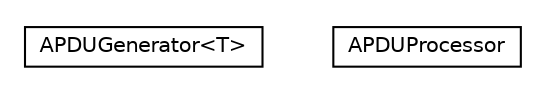 #!/usr/local/bin/dot
#
# Class diagram 
# Generated by UMLGraph version R5_6-24-gf6e263 (http://www.umlgraph.org/)
#

digraph G {
	edge [fontname="Helvetica",fontsize=10,labelfontname="Helvetica",labelfontsize=10];
	node [fontname="Helvetica",fontsize=10,shape=plaintext];
	nodesep=0.25;
	ranksep=0.5;
	// org.universAAL.lddi.lib.ieeex73std.manager.apdu.APDUGenerator<T>
	c721292 [label=<<table title="org.universAAL.lddi.lib.ieeex73std.manager.apdu.APDUGenerator" border="0" cellborder="1" cellspacing="0" cellpadding="2" port="p" href="./APDUGenerator.html">
		<tr><td><table border="0" cellspacing="0" cellpadding="1">
<tr><td align="center" balign="center"> APDUGenerator&lt;T&gt; </td></tr>
		</table></td></tr>
		</table>>, URL="./APDUGenerator.html", fontname="Helvetica", fontcolor="black", fontsize=10.0];
	// org.universAAL.lddi.lib.ieeex73std.manager.apdu.APDUProcessor
	c721293 [label=<<table title="org.universAAL.lddi.lib.ieeex73std.manager.apdu.APDUProcessor" border="0" cellborder="1" cellspacing="0" cellpadding="2" port="p" href="./APDUProcessor.html">
		<tr><td><table border="0" cellspacing="0" cellpadding="1">
<tr><td align="center" balign="center"> APDUProcessor </td></tr>
		</table></td></tr>
		</table>>, URL="./APDUProcessor.html", fontname="Helvetica", fontcolor="black", fontsize=10.0];
}

